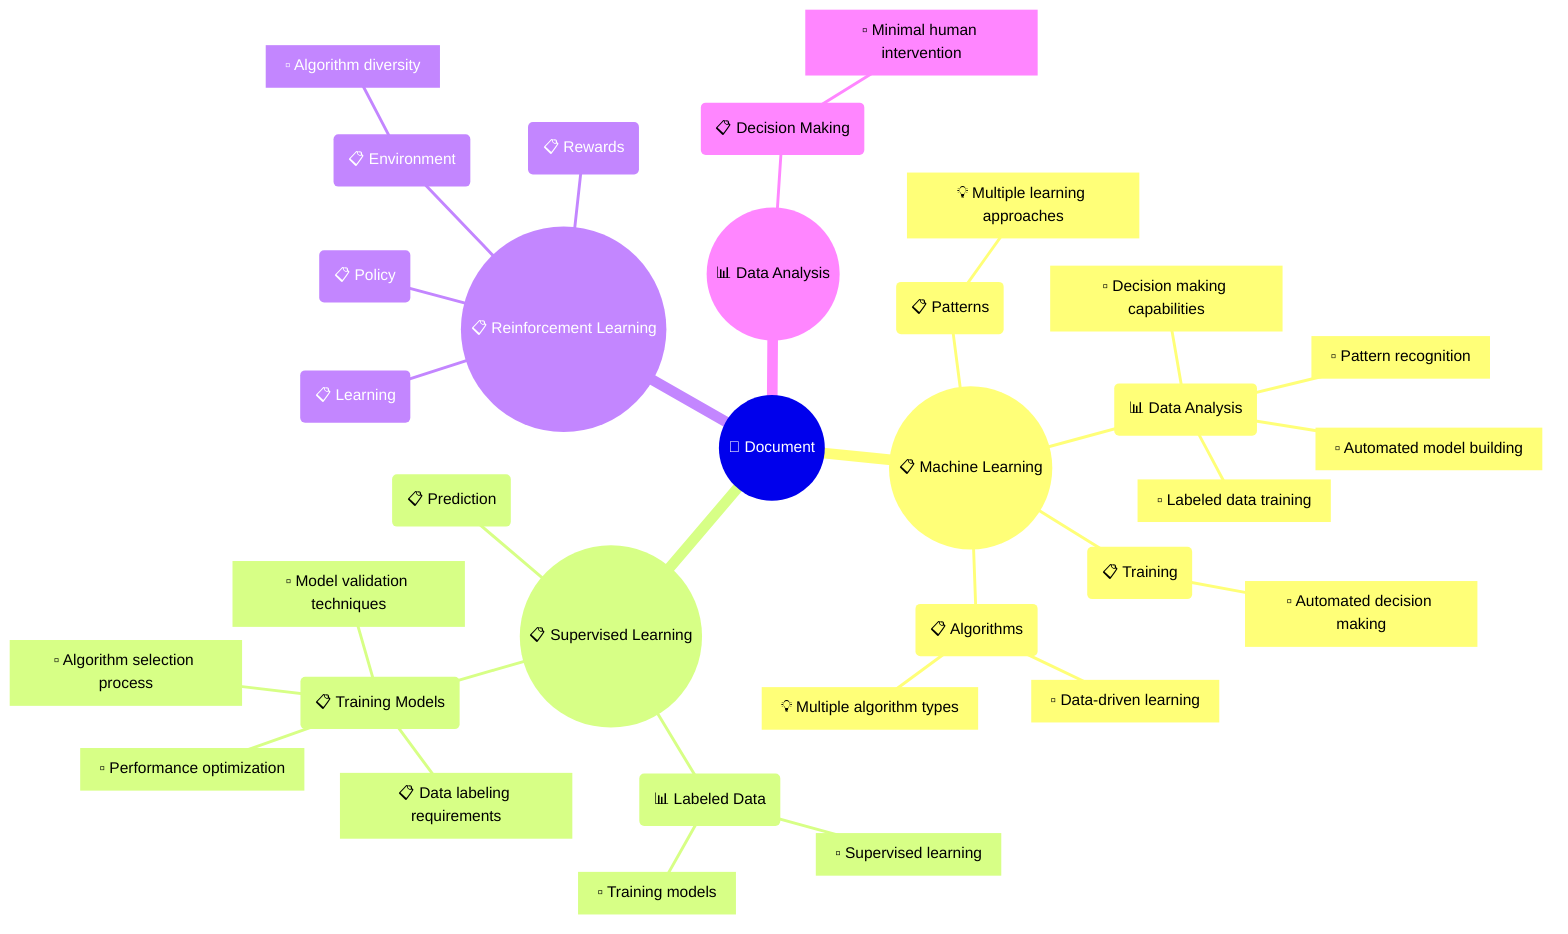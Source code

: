 mindmap
    ((📄 Document))
        ((📋 Machine Learning))
            (📊 Data Analysis)
                [▫️ Automated model building]
                [▫️ Pattern recognition]
                [▫️ Labeled data training]
                [▫️ Decision making capabilities]
            (📋 Training)
                [▫️ Automated decision making]
            (📋 Algorithms)
                [▫️ Data-driven learning]
                [💡 Multiple algorithm types]
            (📋 Patterns)
                [💡 Multiple learning approaches]
        ((📋 Supervised Learning))
            (📊 Labeled Data)
                [▫️ Supervised learning]
                [▫️ Training models]
            (📋 Training Models)
                [📋 Data labeling requirements]
                [▫️ Algorithm selection process]
                [▫️ Model validation techniques]
                [▫️ Performance optimization]
            (📋 Prediction)
        ((📋 Reinforcement Learning))
            (📋 Learning)
            (📋 Environment)
                [▫️ Algorithm diversity]
            (📋 Rewards)
            (📋 Policy)
        ((📊 Data Analysis))
            (📋 Decision Making)
                [▫️ Minimal human intervention]
